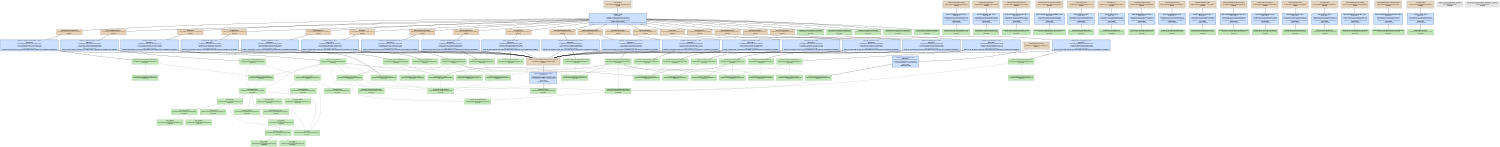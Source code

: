 digraph Tests {
   size = "10.000000,8.500000";
   concentrate = false;

   node [ shape = box, style = filled, color = "0.3 0.5 0.6", fillcolor = "0.3 0.2 0.9", fontname = "Monaco", fontsize = "9" ];
   n00001 [ label = "Debug/Tests\n9431522e657b0b70c4e1ad393a4b1266\nMissing", color = "0.1 0.5 0.5", fillcolor = "0.1 0.2 0.9", peripheries = 3 ];
   n00002 [ label = "Debug/correctingerrors.html\n54e96f939660cc6c163840ee45a2d1f6\nMissing", color = "0.1 0.5 0.5", fillcolor = "0.1 0.2 0.9", peripheries = 3 ];
   n00003 [ label = "DreamCatcher Help/correctingerrors.html\n0000000043782b1a00000000000011d9\nUpToDate" ];
   n00004 [ label = "Debug/Dictionaries.html\n39eeb946eb8c92dfd0a8d1f9ce7343b4\nMissing", color = "0.1 0.5 0.5", fillcolor = "0.1 0.2 0.9", peripheries = 3 ];
   n00005 [ label = "DreamCatcher Help/Dictionaries.html\n000000004378224f00000000000009bf\nUpToDate" ];
   n00006 [ label = "Debug/DreamCatcher Help idx\ne76e9f7a4c6caec24aea03239718dc85\nMissing", color = "0.1 0.5 0.5", fillcolor = "0.1 0.2 0.9", peripheries = 3 ];
   n00007 [ label = "DreamCatcher Help/DreamCatcher Help idx\n000000004378224f0000000000003000\nUpToDate" ];
   n00008 [ label = "Debug/DreamCatcher Help.helpindex\nb5ef757a80ada0377a86bf97d478a058\nMissing", color = "0.1 0.5 0.5", fillcolor = "0.1 0.2 0.9", peripheries = 3 ];
   n00009 [ label = "DreamCatcher Help/DreamCatcher Help.helpindex\n000000004378224f00000000000039aa\nUpToDate" ];
   n00010 [ label = "Debug/empty.html\n3f3c9bee96415b3e9a325b84bcc73110\nMissing", color = "0.1 0.5 0.5", fillcolor = "0.1 0.2 0.9", peripheries = 3 ];
   n00011 [ label = "DreamCatcher Help/empty.html\n000000004378224f0000000000000000\nUpToDate" ];
   n00012 [ label = "Debug/help.css\ne31ec81c61d711974e588a41921bf606\nMissing", color = "0.1 0.5 0.5", fillcolor = "0.1 0.2 0.9", peripheries = 3 ];
   n00013 [ label = "DreamCatcher Help/help.css\n000000004378224f00000000000009a6\nUpToDate" ];
   n00014 [ label = "Debug/ignoringerrors.html\ncebdd470fb004e0f9ae72c3c84ecaa3e\nMissing", color = "0.1 0.5 0.5", fillcolor = "0.1 0.2 0.9", peripheries = 3 ];
   n00015 [ label = "DreamCatcher Help/ignoringerrors.html\n0000000043782581000000000000061e\nUpToDate" ];
   n00016 [ label = "Debug/Introduction.html\na3dda708e4a42d53e0101d52cbb8e37c\nMissing", color = "0.1 0.5 0.5", fillcolor = "0.1 0.2 0.9", peripheries = 3 ];
   n00017 [ label = "DreamCatcher Help/Introduction.html\n00000000437824740000000000000733\nUpToDate" ];
   n00018 [ label = "Debug/preferences.html\n3bae8c66e99c51b430af8117d17db2b4\nMissing", color = "0.1 0.5 0.5", fillcolor = "0.1 0.2 0.9", peripheries = 3 ];
   n00019 [ label = "DreamCatcher Help/preferences.html\n0000000043782a470000000000000ecb\nUpToDate" ];
   n00020 [ label = "Debug/modifyingthedictionary.html\na5c68a8fa9a6a34577f0f4c0e6480738\nMissing", color = "0.1 0.5 0.5", fillcolor = "0.1 0.2 0.9", peripheries = 3 ];
   n00021 [ label = "DreamCatcher Help/modifyingthedictionary.html\n00000000437829310000000000000544\nUpToDate" ];
   n00022 [ label = "Debug/spellchecking.html\n236d02d53e4d94a37b9a269cbc350ef4\nMissing", color = "0.1 0.5 0.5", fillcolor = "0.1 0.2 0.9", peripheries = 3 ];
   n00023 [ label = "DreamCatcher Help/spellchecking.html\n00000000437827520000000000000d84\nUpToDate" ];
   n00024 [ label = "Debug/Reference.html\nfc178f02a2a57ba328f5fe45534bacb6\nMissing", color = "0.1 0.5 0.5", fillcolor = "0.1 0.2 0.9", peripheries = 3 ];
   n00025 [ label = "DreamCatcher Help/Reference.html\n0000000043c1fcb40000000000000c43\nUpToDate" ];
   n00026 [ label = "Debug/top.html\n90fd58348df4644fd6d087c043cb5b07\nMissing", color = "0.1 0.5 0.5", fillcolor = "0.1 0.2 0.9", peripheries = 3 ];
   n00027 [ label = "DreamCatcher Help/top.html\n00000000437823670000000000000473\nUpToDate" ];
   n00028 [ label = "Debug/usingdreamcatcher.html\n0d51b1c13668450a3a34e0662e663b65\nMissing", color = "0.1 0.5 0.5", fillcolor = "0.1 0.2 0.9", peripheries = 3 ];
   n00029 [ label = "DreamCatcher Help/usingdreamcatcher.html\n0000000043782251000000000000031b\nUpToDate" ];
   n00030 [ label = "Debug/usingdreamcatcherframe.html\neb26ce4dc2941b9163fcff7f5615fe0a\nMissing", color = "0.1 0.5 0.5", fillcolor = "0.1 0.2 0.9", peripheries = 3 ];
   n00031 [ label = "DreamCatcher Help/usingdreamcatcherframe.html\n00000000437825cb000000000000022f\nUpToDate" ];
   n00032 [ label = "Debug/Icon.png\n287c94c812c4f409a0cdd47d9a364e01\nMissing", color = "0.1 0.5 0.5", fillcolor = "0.1 0.2 0.9", peripheries = 3 ];
   n00033 [ label = "HelpImages/Icon.png\n00000000437822510000000000006591\nUpToDate" ];
   n00034 [ label = "Debug/TidyHTMLParser.h\n3a0d004707f8ed835c15f7f2bd65eedf\nMissing", color = "0.1 0.5 0.5", fillcolor = "0.1 0.2 0.9", peripheries = 3 ];
   n00035 [ label = "DreamCatcher/TidyHTMLParser.h\n0000000044450dd800000000000001be\nUpToDate" ];
   n00036 [ label = "ppc/ConditionVariable.o\n5847e1fd06b318909accb4e83da6a446\nMissing", color = "0.1 0.5 0.5", fillcolor = "0.1 0.2 0.9" ];
   n00037 [ label = "Headers/AppKit.h\n000000004385bc150000000000001504\nUpToDate" ];
   n00038 [ label = "AppKit-cjzgfxbirxocunbjrlcecmqyxndd/AppKit.h.gch\n7250b8e6c9a65eabb31240a0e7ce6eed\nMissing", color = "0.1 0.5 0.5", fillcolor = "0.1 0.2 0.9", peripheries = 3 ];
   n00039 [ label = "DreamCatcher/ConditionVariable.m\n000000004308dd3e000000000000090c\nUpToDate" ];
   n00040 [ label = "ppc/ConditionVariableTests.o\nd561d7bfa97e3c265907901139cd0e98\nMissing", color = "0.1 0.5 0.5", fillcolor = "0.1 0.2 0.9" ];
   n00041 [ label = "DreamCatcher/ConditionVariableTests.m\n000000004308dd3e0000000000000519\nUpToDate" ];
   n00042 [ label = "ppc/DCProperties.o\n79f19807761ab5a2f19d3f8fef8157cc\nMissing", color = "0.1 0.5 0.5", fillcolor = "0.1 0.2 0.9" ];
   n00043 [ label = "DreamCatcher/DCProperties.m\n0000000043782e5100000000000003ae\nUpToDate" ];
   n00044 [ label = "ppc/ErrorResponse.o\n58982bfc8215be8488927addba3eb0c0\nMissing", color = "0.1 0.5 0.5", fillcolor = "0.1 0.2 0.9" ];
   n00045 [ label = "DreamCatcher/ErrorResponse.m\n000000004308dd3f00000000000001a8\nUpToDate" ];
   n00046 [ label = "ppc/Page.o\n300de3ae881e33abfdec555e45c53ca1\nMissing", color = "0.1 0.5 0.5", fillcolor = "0.1 0.2 0.9" ];
   n00047 [ label = "DreamCatcher/Page.m\n000000004308dd4100000000000001b5\nUpToDate" ];
   n00048 [ label = "ppc/Response.o\nba7dc393d93279f545ab8c5acbafca32\nMissing", color = "0.1 0.5 0.5", fillcolor = "0.1 0.2 0.9" ];
   n00049 [ label = "DreamCatcher/Response.m\n000000004308dd410000000000000118\nUpToDate" ];
   n00050 [ label = "ppc/Spider.o\n11f7a4adb9b21d3d666612202627ac4e\nMissing", color = "0.1 0.5 0.5", fillcolor = "0.1 0.2 0.9" ];
   n00051 [ label = "DreamCatcher/Spider.m\n000000004308dd41000000000000244d\nUpToDate" ];
   n00052 [ label = "ppc/SpiderTests.o\necbba45482fb26868f7576246bd0fc21\nMissing", color = "0.1 0.5 0.5", fillcolor = "0.1 0.2 0.9" ];
   n00053 [ label = "DreamCatcher/SpiderTests.m\n000000004308dd4100000000000005d4\nUpToDate" ];
   n00054 [ label = "ppc/TestMain.o\n12681d510e5aebe0697aeb29313b515f\nMissing", color = "0.1 0.5 0.5", fillcolor = "0.1 0.2 0.9" ];
   n00055 [ label = "DreamCatcher/TestMain.m\n000000004308dd420000000000000149\nUpToDate" ];
   n00056 [ label = "ppc/FoundationWebClient.o\n2d4f4744fc8a5feb072d825cbb82bd51\nMissing", color = "0.1 0.5 0.5", fillcolor = "0.1 0.2 0.9" ];
   n00057 [ label = "DreamCatcher/FoundationWebClient.m\n00000000432ee41a0000000000003e97\nUpToDate" ];
   n00058 [ label = "ppc/UnknownTypeResponse.o\n566c1719217616848bf91dbb597b6199\nMissing", color = "0.1 0.5 0.5", fillcolor = "0.1 0.2 0.9" ];
   n00059 [ label = "DreamCatcher/UnknownTypeResponse.m\n000000004308dd4200000000000001f8\nUpToDate" ];
   n00060 [ label = "ppc/ContentParsersTests.o\n5de06748981fcd3d922ee6d2f95d8bbb\nMissing", color = "0.1 0.5 0.5", fillcolor = "0.1 0.2 0.9" ];
   n00061 [ label = "DreamCatcher/ContentParsersTests.m\n000000004308dd3e00000000000010fb\nUpToDate" ];
   n00062 [ label = "ppc/RobotsTxt.o\na640fa6fa43c02bb99355ffb3118b58a\nMissing", color = "0.1 0.5 0.5", fillcolor = "0.1 0.2 0.9" ];
   n00063 [ label = "DreamCatcher/RobotsTxt.m\n000000004339705100000000000013c2\nUpToDate" ];
   n00064 [ label = "ppc/RobotsTxtTests.o\n06ff07b1370eef2cddef295b97d01af8\nMissing", color = "0.1 0.5 0.5", fillcolor = "0.1 0.2 0.9" ];
   n00065 [ label = "DreamCatcher/RobotsTxtTests.m\n000000004308dd4100000000000007f4\nUpToDate" ];
   n00066 [ label = "ppc/HTMLParseTests.o\nb2fd1f1c6531eac8b9ea8d5dca3f84fa\nMissing", color = "0.1 0.5 0.5", fillcolor = "0.1 0.2 0.9" ];
   n00067 [ label = "DreamCatcher/HTMLParseTests.m\n0000000044450d63000000000000196d\nUpToDate" ];
   n00068 [ label = "ppc/EntityReference.o\ne2921bda460e57af17422bad7520d427\nMissing", color = "0.1 0.5 0.5", fillcolor = "0.1 0.2 0.9" ];
   n00069 [ label = "DreamCatcher/EntityReference.m\n000000004308dd3f00000000000055cb\nUpToDate" ];
   n00070 [ label = "ppc/DCUtil.o\ne66a0df598ec4fa1736b584ffab12be4\nMissing", color = "0.1 0.5 0.5", fillcolor = "0.1 0.2 0.9" ];
   n00071 [ label = "DreamCatcher/DCUtil.m\n0000000043274f77000000000000033e\nUpToDate" ];
   n00072 [ label = "ppc/TidyHTMLParser.o\ne4bcd695b3823f427aab720f1bb17fee\nMissing", color = "0.1 0.5 0.5", fillcolor = "0.1 0.2 0.9" ];
   n00073 [ label = "DreamCatcher/TidyHTMLParser.m\n0000000044450df10000000000000c17\nUpToDate" ];
   n00074 [ label = "Frameworks/SenTestingKit.framework[C]\n0000000042a51d8500000000000000cc\nUpToDate" ];
   n00075 [ label = "Frameworks/Foundation.framework[C]\n0000000042a51d7d00000000000000cc\nUpToDate" ];
   n00076 [ label = "Frameworks/Quartz.framework[C]\n0000000042a51d8700000000000000ee\nUpToDate" ];
   n00077 [ label = "Frameworks/CoreFoundation.framework[C]\n0000000042a51d7900000000000000cc\nUpToDate" ];
   n00078 [ label = "DreamCatcher/AGRegex.framework[C]\n000000004375f11a00000000000000cc\nUpToDate" ];
   n00079 [ label = "<postprocessing_dependency_collector>\nffffffffffffffffffffffffffffffff\nUnknown", color = "0.0 0.0 0.5", fillcolor = "0.0 0.0 0.9", style = "filled,dashed" ];
   n00080 [ label = "<postprocessing_permissions_dependency_collector>\nffffffffffffffffffffffffffffffff\nUnknown", color = "0.0 0.0 0.5", fillcolor = "0.0 0.0 0.9", style = "filled,dashed" ];
   n00081 [ label = "DreamCatcher/ConditionVariable.h\n000000004308dd3e00000000000004fa\nUpToDate" ];
   n00082 [ label = "libkern/OSAtomic.h\n0000000042a51e3a0000000000001a14\nUpToDate" ];
   n00083 [ label = "include/pthread.h\n0000000042a51e3b00000000000038d4\nUpToDate" ];
   n00084 [ label = "include/_types.h\n0000000042a51e38000000000000063a\nUpToDate" ];
   n00085 [ label = "include/pthread_impl.h\n0000000042a51e3b0000000000000639\nUpToDate" ];
   n00086 [ label = "include/sched.h\n0000000042a51e3c000000000000055e\nUpToDate" ];
   n00087 [ label = "include/time.h\n0000000042a51e3c00000000000016dc\nUpToDate" ];
   n00088 [ label = "sys/cdefs.h\n0000000042a51e3c0000000000003314\nUpToDate" ];
   n00089 [ label = "sys/_types.h\n0000000042a51e3c0000000000001f2d\nUpToDate" ];
   n00090 [ label = "machine/_types.h\n0000000042a51e3a00000000000004b5\nUpToDate" ];
   n00091 [ label = "ppc/_types.h\n0000000042a51e3b000000000000100c\nUpToDate" ];
   n00092 [ label = "i386/_types.h\n0000000042a51e3a000000000000100f\nUpToDate" ];
   n00093 [ label = "machine/_limits.h\n0000000042a51e3a00000000000004b5\nUpToDate" ];
   n00094 [ label = "xlocale/_time.h\n0000000042a51e3c000000000000053a\nUpToDate" ];
   n00095 [ label = "ppc/_limits.h\n0000000042a51e3b000000000000042a\nUpToDate" ];
   n00096 [ label = "i386/_limits.h\n0000000042a51e3a000000000000042d\nUpToDate" ];
   n00097 [ label = "include/stddef.h\n0000000042c4ae8d0000000000003193\nUpToDate" ];
   n00098 [ label = "include/stdint.h\n0000000042a51e3a0000000000001a59\nUpToDate" ];
   n00099 [ label = "include/stdbool.h\n0000000042a51e3d0000000000000640\nUpToDate" ];
   n00100 [ label = "DreamCatcher/ConditionVariableTests.h\n000000004308dd3e000000000000015c\nUpToDate" ];
   n00101 [ label = "DreamCatcher/DCProperties.h\n000000004308dd3e000000000000010d\nUpToDate" ];
   n00102 [ label = "DreamCatcher/ErrorResponse.h\n000000004308dd3f000000000000015a\nUpToDate" ];
   n00103 [ label = "DreamCatcher/Response.h\n0000000043e7955b0000000000000089\nUpToDate" ];
   n00104 [ label = "DreamCatcher/Page.h\n000000004308dd4100000000000000c6\nUpToDate" ];
   n00105 [ label = "DreamCatcher/Spider.h\n000000004308dd41000000000000060a\nUpToDate" ];
   n00106 [ label = "DreamCatcher/FoundationWebClient.h\n000000004308dd3f000000000000049c\nUpToDate" ];
   n00107 [ label = "DreamCatcher/RobotsTxt.h\n000000004308dd410000000000000298\nUpToDate" ];
   n00108 [ label = "DreamCatcher/WebClient.h\n000000004308dd420000000000000264\nUpToDate" ];
   n00109 [ label = "DreamCatcher/ProgressListener.h\n0000000043e795d40000000000000092\nUpToDate" ];
   n00110 [ label = "DreamCatcher/SpiderTests.h\n000000004308dd4100000000000000ff\nUpToDate" ];
   n00111 [ label = "Headers/AGRegex.h\n000000004375f11a0000000000003113\nUpToDate" ];
   n00112 [ label = "DreamCatcher/UnknownTypeResponse.h\n000000004308dd42000000000000016d\nUpToDate" ];
   n00113 [ label = "DreamCatcher/EntityReference.h\n000000004308dd3f0000000000000089\nUpToDate" ];
   n00114 [ label = "DreamCatcher/DCUtil.h\n0000000043274bdf0000000000000112\nUpToDate" ];
   n00115 [ label = "DreamCatcher/ContentParsersTests.h\n000000004308dd3e0000000000000117\nUpToDate" ];
   n00116 [ label = "DreamCatcher/RobotsTxtTests.h\n000000004308dd410000000000000108\nUpToDate" ];
   n00117 [ label = "DreamCatcher/HTMLParseTests.h\n000000004308dd3f0000000000000108\nUpToDate" ];

   node [ shape = box, style = "filled,bold", color = "0.7 0.5 0.7", fillcolor = "0.7 0.2 1.0", fontname = "Monaco", fontsize = "9" ];
   c00001 [ label = "PBXCp correctingerrors.html <wt:2>\nwaitCount: 0\n0000000043782b1a00000000000011d9\n^ 54e96f93d518e776163840ee45a2c02f\n= 54e96f939660cc6c163840ee45a2d1f6\nNeedsToRun\n1 output is missing", color = "0.6 0.5 0.7", fillcolor = "0.6 0.2 1.0" ];
   c00002 [ label = "PBXCp Dictionaries.html <wt:2>\nwaitCount: 0\n000000004378224f00000000000009bf\n^ 39eeb946a8f4b090d0a8d1f9ce734a0b\n= 39eeb946eb8c92dfd0a8d1f9ce7343b4\nNeedsToRun\n1 output is missing", color = "0.6 0.5 0.7", fillcolor = "0.6 0.2 1.0" ];
   c00003 [ label = "PBXCp \"DreamCatcher Help idx\" <wt:2>\nwaitCount: 0\n000000004378224f0000000000003000\n^ e76e9f7a0f148c8d4aea03239718ec85\n= e76e9f7a4c6caec24aea03239718dc85\nNeedsToRun\n1 output is missing", color = "0.6 0.5 0.7", fillcolor = "0.6 0.2 1.0" ];
   c00004 [ label = "PBXCp \"DreamCatcher Help.helpindex\" <wt:2>\nwaitCount: 0\n000000004378224f00000000000039aa\n^ b5ef757ac3d582787a86bf97d47899f2\n= b5ef757a80ada0377a86bf97d478a058\nNeedsToRun\n1 output is missing", color = "0.6 0.5 0.7", fillcolor = "0.6 0.2 1.0" ];
   c00005 [ label = "PBXCp empty.html <wt:2>\nwaitCount: 0\n000000004378224f0000000000000000\n^ 3f3c9beed53979719a325b84bcc73110\n= 3f3c9bee96415b3e9a325b84bcc73110\nNeedsToRun\n1 output is missing", color = "0.6 0.5 0.7", fillcolor = "0.6 0.2 1.0" ];
   c00006 [ label = "PBXCp help.css <wt:2>\nwaitCount: 0\n000000004378224f00000000000009a6\n^ e31ec81c22af33d84e588a41921bffa0\n= e31ec81c61d711974e588a41921bf606\nNeedsToRun\n1 output is missing", color = "0.6 0.5 0.7", fillcolor = "0.6 0.2 1.0" ];
   c00007 [ label = "PBXCp ignoringerrors.html <wt:2>\nwaitCount: 0\n0000000043782581000000000000061e\n^ cebdd470b8786b8e9ae72c3c84ecac20\n= cebdd470fb004e0f9ae72c3c84ecaa3e\nNeedsToRun\n1 output is missing", color = "0.6 0.5 0.7", fillcolor = "0.6 0.2 1.0" ];
   c00008 [ label = "PBXCp Introduction.html <wt:2>\nwaitCount: 0\n00000000437824740000000000000733\n^ a3dda708a7dc0927e0101d52cbb8e44f\n= a3dda708e4a42d53e0101d52cbb8e37c\nNeedsToRun\n1 output is missing", color = "0.6 0.5 0.7", fillcolor = "0.6 0.2 1.0" ];
   c00009 [ label = "PBXCp preferences.html <wt:2>\nwaitCount: 0\n0000000043782a470000000000000ecb\n^ 3bae8c66aae47bf330af8117d17dbc7f\n= 3bae8c66e99c51b430af8117d17db2b4\nNeedsToRun\n1 output is missing", color = "0.6 0.5 0.7", fillcolor = "0.6 0.2 1.0" ];
   c00010 [ label = "PBXCp modifyingthedictionary.html <wt:2>\nwaitCount: 0\n00000000437829310000000000000544\n^ a5c68a8feade8a7477f0f4c0e648027c\n= a5c68a8fa9a6a34577f0f4c0e6480738\nNeedsToRun\n1 output is missing", color = "0.6 0.5 0.7", fillcolor = "0.6 0.2 1.0" ];
   c00011 [ label = "PBXCp spellchecking.html <wt:2>\nwaitCount: 0\n00000000437827520000000000000d84\n^ 236d02d57d35b3f17b9a269cbc350370\n= 236d02d53e4d94a37b9a269cbc350ef4\nNeedsToRun\n1 output is missing", color = "0.6 0.5 0.7", fillcolor = "0.6 0.2 1.0" ];
   c00012 [ label = "PBXCp Reference.html <wt:2>\nwaitCount: 0\n0000000043c1fcb40000000000000c43\n^ fc178f02e164871728f5fe45534ba0f5\n= fc178f02a2a57ba328f5fe45534bacb6\nNeedsToRun\n1 output is missing", color = "0.6 0.5 0.7", fillcolor = "0.6 0.2 1.0" ];
   c00013 [ label = "PBXCp top.html <wt:2>\nwaitCount: 0\n00000000437823670000000000000473\n^ 90fd5834ce8c4728d6d087c043cb5f74\n= 90fd58348df4644fd6d087c043cb5b07\nNeedsToRun\n1 output is missing", color = "0.6 0.5 0.7", fillcolor = "0.6 0.2 1.0" ];
   c00014 [ label = "PBXCp usingdreamcatcher.html <wt:2>\nwaitCount: 0\n0000000043782251000000000000031b\n^ 0d51b1c17510675b3a34e0662e66387e\n= 0d51b1c13668450a3a34e0662e663b65\nNeedsToRun\n1 output is missing", color = "0.6 0.5 0.7", fillcolor = "0.6 0.2 1.0" ];
   c00015 [ label = "PBXCp usingdreamcatcherframe.html <wt:2>\nwaitCount: 0\n00000000437825cb000000000000022f\n^ eb26ce4d81ec3e5a63fcff7f5615fc25\n= eb26ce4dc2941b9163fcff7f5615fe0a\nNeedsToRun\n1 output is missing", color = "0.6 0.5 0.7", fillcolor = "0.6 0.2 1.0" ];
   c00016 [ label = "PBXCp Icon.png <wt:2>\nwaitCount: 0\n00000000437822510000000000006591\n^ 287c94c851bcd658a0cdd47d9a362b90\n= 287c94c812c4f409a0cdd47d9a364e01\nNeedsToRun\n1 output is missing", color = "0.6 0.5 0.7", fillcolor = "0.6 0.2 1.0" ];
   c00017 [ label = "PBXCp TidyHTMLParser.h <wt:2>\nwaitCount: 0\n0000000044450dd800000000000001be\n^ 3a0d004743bde05b5c15f7f2bd65ef61\n= 3a0d004707f8ed835c15f7f2bd65eedf\nNeedsToRun\n1 output is missing", color = "0.6 0.5 0.7", fillcolor = "0.6 0.2 1.0" ];
   c00018 [ label = "CompileC ConditionVariable.o <wt:4>\nwaitCount: 0\n7250b8e6c9c7ee1cb31240a0e7ce4f1e\n^ 2a17591bcf74f68c29def448da68eb58\n= 5847e1fd06b318909accb4e83da6a446\nIndirectlyNeedsToRun\nNeeds to run because at least one of the inputs to the command are scheduled to be updated.", color = "0.6 0.5 0.7", fillcolor = "0.6 0.2 1.0" ];
   c00019 [ label = "ProcessPCH AppKit.h.gch <wt:3>\nwaitCount: 0\n000000004385bc150000000000001504\n^ 7250b8e68a23e2beb31240a0e7ce7be9\n= 7250b8e6c9a65eabb31240a0e7ce6eed\nNeedsToRun\n1 output is missing", color = "0.6 0.5 0.7", fillcolor = "0.6 0.2 1.0" ];
   c00020 [ label = "CompileC ConditionVariableTests.o <wt:4>\nwaitCount: 0\n7250b8e68aae8395b31240a0e7ce7798\n^ a7316f5923d0bfb3ea15d0b1de037900\n= d561d7bfa97e3c265907901139cd0e98\nIndirectlyNeedsToRun\nNeeds to run because at least one of the inputs to the command are scheduled to be updated.", color = "0.6 0.5 0.7", fillcolor = "0.6 0.2 1.0" ];
   c00021 [ label = "CompileC DCProperties.o <wt:4>\nwaitCount: 0\n7250b8e6c9d6adc4b31240a0e7ce6c4e\n^ 0ba120e1bfcc1866428f7f2f084f3b82\n= 79f19807761ab5a2f19d3f8fef8157cc\nIndirectlyNeedsToRun\nNeeds to run because at least one of the inputs to the command are scheduled to be updated.", color = "0.6 0.5 0.7", fillcolor = "0.6 0.2 1.0" ];
   c00022 [ label = "CompileC ErrorResponse.o <wt:4>\nwaitCount: 0\n7250b8e68a41cbf0b31240a0e7ce6e96\n^ 2ac8931a085475743b803a7d5df0de56\n= 58982bfc8215be8488927addba3eb0c0\nIndirectlyNeedsToRun\nNeeds to run because at least one of the inputs to the command are scheduled to be updated.", color = "0.6 0.5 0.7", fillcolor = "0.6 0.2 1.0" ];
   c00023 [ label = "CompileC Page.o <wt:4>\nwaitCount: 0\n7250b8e68a41cbf0b31240a0e7ce6f17\n^ 425d5b48025ff85b4efe15fea20b53b6\n= 300de3ae881e33abfdec555e45c53ca1\nIndirectlyNeedsToRun\nNeeds to run because at least one of the inputs to the command are scheduled to be updated.", color = "0.6 0.5 0.7", fillcolor = "0.6 0.2 1.0" ];
   c00024 [ label = "CompileC Response.o <wt:4>\nwaitCount: 0\n7250b8e6c94916b1b31240a0e7ce6f7c\n^ c82d7b75107b6f44f6b9ccfa2c61a54e\n= ba7dc393d93279f545ab8c5acbafca32\nIndirectlyNeedsToRun\nNeeds to run because at least one of the inputs to the command are scheduled to be updated.", color = "0.6 0.5 0.7", fillcolor = "0.6 0.2 1.0" ];
   c00025 [ label = "CompileC Spider.o <wt:4>\nwaitCount: 0\n7250b8e68a207bc9b31240a0e7ce6205\n^ 63a71c4b339266f4d5745280c1e9ce4b\n= 11f7a4adb9b21d3d666612202627ac4e\nIndirectlyNeedsToRun\nNeeds to run because at least one of the inputs to the command are scheduled to be updated.", color = "0.6 0.5 0.7", fillcolor = "0.6 0.2 1.0" ];
   c00026 [ label = "CompileC SpiderTests.o <wt:4>\nwaitCount: 0\n7250b8e6c9a65e58b31240a0e7ce6e78\n^ 9eeb1cb24b5d78de3c6736848c1e9259\n= ecbba45482fb26868f7576246bd0fc21\nIndirectlyNeedsToRun\nNeeds to run because at least one of the inputs to the command are scheduled to be updated.", color = "0.6 0.5 0.7", fillcolor = "0.6 0.2 1.0" ];
   c00027 [ label = "CompileC TestMain.o <wt:4>\nwaitCount: 0\n7250b8e68aae83e9b31240a0e7ce6fa4\n^ 6038a5b784f46809da68ab89d6f53efb\n= 12681d510e5aebe0697aeb29313b515f\nIndirectlyNeedsToRun\nNeeds to run because at least one of the inputs to the command are scheduled to be updated.", color = "0.6 0.5 0.7", fillcolor = "0.6 0.2 1.0" ];
   c00028 [ label = "CompileC FoundationWebClient.o <wt:4>\nwaitCount: 0\n7250b8e68a35486fb31240a0e7ce677f\n^ 5f1fffa276bf1784b43fc2fc5c4cda2e\n= 2d4f4744fc8a5feb072d825cbb82bd51\nIndirectlyNeedsToRun\nNeeds to run because at least one of the inputs to the command are scheduled to be updated.", color = "0.6 0.5 0.7", fillcolor = "0.6 0.2 1.0" ];
   c00029 [ label = "CompileC UnknownTypeResponse.o <wt:4>\nwaitCount: 0\n7250b8e68a41cbf0b31240a0e7ce6ef1\n^ 243cafffab37dd7438eb5d1bbeb50f68\n= 566c1719217616848bf91dbb597b6199\nIndirectlyNeedsToRun\nNeeds to run because at least one of the inputs to the command are scheduled to be updated.", color = "0.6 0.5 0.7", fillcolor = "0.6 0.2 1.0" ];
   c00030 [ label = "CompileC ContentParsersTests.o <wt:4>\nwaitCount: 0\n7250b8e6c9a65e25b31240a0e7ce7a88\n^ 2fb0dfae51b99318213ca6721e93f133\n= 5de06748981fcd3d922ee6d2f95d8bbb\nIndirectlyNeedsToRun\nNeeds to run because at least one of the inputs to the command are scheduled to be updated.", color = "0.6 0.5 0.7", fillcolor = "0.6 0.2 1.0" ];
   c00031 [ label = "CompileC RobotsTxt.o <wt:4>\nwaitCount: 0\n7250b8e68acd9440b31240a0e7ce4ebb\n^ d41042892ef196fb2a271f5bd6d6fb31\n= a640fa6fa43c02bb99355ffb3118b58a\nIndirectlyNeedsToRun\nNeeds to run because at least one of the inputs to the command are scheduled to be updated.", color = "0.6 0.5 0.7", fillcolor = "0.6 0.2 1.0" ];
   c00032 [ label = "CompileC RobotsTxtTests.o <wt:4>\nwaitCount: 0\n7250b8e68aae83eab31240a0e7ce6a89\n^ 74afbf57bda06cc66efd69fb701e7071\n= 06ff07b1370eef2cddef295b97d01af8\nIndirectlyNeedsToRun\nNeeds to run because at least one of the inputs to the command are scheduled to be updated.", color = "0.6 0.5 0.7", fillcolor = "0.6 0.2 1.0" ];
   c00033 [ label = "CompileC HTMLParseTests.o <wt:4>\nwaitCount: 0\n7250b8e6ceeb8e8ab31240a0e7ce7070\n^ c0ada7faabda64420af8cdfd2df1f48a\n= b2fd1f1c6531eac8b9ea8d5dca3f84fa\nIndirectlyNeedsToRun\nNeeds to run because at least one of the inputs to the command are scheduled to be updated.", color = "0.6 0.5 0.7", fillcolor = "0.6 0.2 1.0" ];
   c00034 [ label = "CompileC EntityReference.o <wt:4>\nwaitCount: 0\n7250b8e6c9a65eabb31240a0e7ce3baf\n^ 90c2a33c8fa80904a4506b0d92eeef88\n= e2921bda460e57af17422bad7520d427\nIndirectlyNeedsToRun\nNeeds to run because at least one of the inputs to the command are scheduled to be updated.", color = "0.6 0.5 0.7", fillcolor = "0.6 0.2 1.0" ];
   c00035 [ label = "CompileC DCUtil.o <wt:4>\nwaitCount: 0\n7250b8e68aae873db31240a0e7ce6dcc\n^ 943ab5131242c89cc07918ef1d7f4628\n= e66a0df598ec4fa1736b584ffab12be4\nIndirectlyNeedsToRun\nNeeds to run because at least one of the inputs to the command are scheduled to be updated.", color = "0.6 0.5 0.7", fillcolor = "0.6 0.2 1.0" ];
   c00036 [ label = "CompileC TidyHTMLParser.o <wt:4>\nwaitCount: 0\n7250b8e68a41cbdbb31240a0e7ce64fe\n^ 96ec6e7339c3f499c9b932affc7f1b10\n= e4bcd695b3823f427aab720f1bb17fee\nIndirectlyNeedsToRun\nNeeds to run because at least one of the inputs to the command are scheduled to be updated.", color = "0.6 0.5 0.7", fillcolor = "0.6 0.2 1.0" ];
   c00037 [ label = "Ld Tests <wt:4>\nwaitCount: 0\n1ddead41a208e0c87fa2b4a740014649\n^ 89efff6fc773ebb8bb43199e7a4a542f\n= 9431522e657b0b70c4e1ad393a4b1266\nIndirectlyNeedsToRun\nNeeds to run because at least one of the inputs to the command are scheduled to be updated.", color = "0.6 0.5 0.7", fillcolor = "0.6 0.2 1.0" ];

   edge [ style = solid, color = black, arrowhead = none, arrowtail = normal ];
   n00001 -> { c00037 };
   n00002 -> { c00001 };
   n00004 -> { c00002 };
   n00006 -> { c00003 };
   n00008 -> { c00004 };
   n00010 -> { c00005 };
   n00012 -> { c00006 };
   n00014 -> { c00007 };
   n00016 -> { c00008 };
   n00018 -> { c00009 };
   n00020 -> { c00010 };
   n00022 -> { c00011 };
   n00024 -> { c00012 };
   n00026 -> { c00013 };
   n00028 -> { c00014 };
   n00030 -> { c00015 };
   n00032 -> { c00016 };
   n00034 -> { c00017 };
   n00036 -> { c00018 };
   n00038 -> { c00019 };
   n00040 -> { c00020 };
   n00042 -> { c00021 };
   n00044 -> { c00022 };
   n00046 -> { c00023 };
   n00048 -> { c00024 };
   n00050 -> { c00025 };
   n00052 -> { c00026 };
   n00054 -> { c00027 };
   n00056 -> { c00028 };
   n00058 -> { c00029 };
   n00060 -> { c00030 };
   n00062 -> { c00031 };
   n00064 -> { c00032 };
   n00066 -> { c00033 };
   n00068 -> { c00034 };
   n00070 -> { c00035 };
   n00072 -> { c00036 };
   c00001 -> { n00003 };
   c00002 -> { n00005 };
   c00003 -> { n00007 };
   c00004 -> { n00009 };
   c00005 -> { n00011 };
   c00006 -> { n00013 };
   c00007 -> { n00015 };
   c00008 -> { n00017 };
   c00009 -> { n00019 };
   c00010 -> { n00021 };
   c00011 -> { n00023 };
   c00012 -> { n00025 };
   c00013 -> { n00027 };
   c00014 -> { n00029 };
   c00015 -> { n00031 };
   c00016 -> { n00033 };
   c00017 -> { n00035 };
   c00018 -> { n00038 n00039 };
   c00019 -> { n00037 };
   c00020 -> { n00038 n00041 };
   c00021 -> { n00038 n00043 };
   c00022 -> { n00038 n00045 };
   c00023 -> { n00038 n00047 };
   c00024 -> { n00038 n00049 };
   c00025 -> { n00038 n00051 };
   c00026 -> { n00038 n00053 };
   c00027 -> { n00038 n00055 };
   c00028 -> { n00038 n00057 };
   c00029 -> { n00038 n00059 };
   c00030 -> { n00038 n00061 };
   c00031 -> { n00038 n00063 };
   c00032 -> { n00038 n00065 };
   c00033 -> { n00038 n00067 };
   c00034 -> { n00038 n00069 };
   c00035 -> { n00038 n00071 };
   c00036 -> { n00038 n00073 };
   c00037 -> { n00036 n00040 n00042 n00044 n00046 n00048 n00050 n00052 n00054 n00056 n00058 n00060 n00062 n00064 n00066 n00068 n00070 n00072 n00074 n00075 n00076 n00077 n00078 };

   edge [ style = solid, color = gray60, arrowhead = none, arrowtail = normal ];
   n00035 -> { n00106 };
   n00039 -> { n00081 n00082 n00083 };
   n00041 -> { n00100 n00081 };
   n00043 -> { n00101 };
   n00045 -> { n00102 };
   n00047 -> { n00104 };
   n00049 -> { n00103 };
   n00051 -> { n00105 n00081 n00103 n00104 n00106 n00107 n00082 n00083 };
   n00053 -> { n00110 n00101 n00105 n00104 };
   n00057 -> { n00106 n00111 n00102 n00112 n00104 n00101 n00113 n00114 };
   n00059 -> { n00112 };
   n00061 -> { n00115 n00101 n00105 n00104 n00112 n00102 };
   n00063 -> { n00107 n00111 n00101 n00114 };
   n00065 -> { n00116 n00107 };
   n00067 -> { n00117 n00106 };
   n00069 -> { n00113 };
   n00071 -> { n00114 n00101 };
   n00073 -> { n00035 n00101 n00104 };
   n00081 -> { n00083 };
   n00082 -> { n00097 n00088 n00098 n00099 };
   n00083 -> { n00084 n00085 n00086 n00087 n00088 };
   n00084 -> { n00089 };
   n00086 -> { n00085 n00088 };
   n00087 -> { n00084 n00093 n00088 n00094 };
   n00089 -> { n00088 n00090 };
   n00090 -> { n00091 n00092 };
   n00093 -> { n00095 n00096 };
   n00097 -> { n00089 };
   n00102 -> { n00103 };
   n00104 -> { n00103 };
   n00105 -> { n00108 n00109 };
   n00106 -> { n00108 };
   n00112 -> { n00103 };
}
